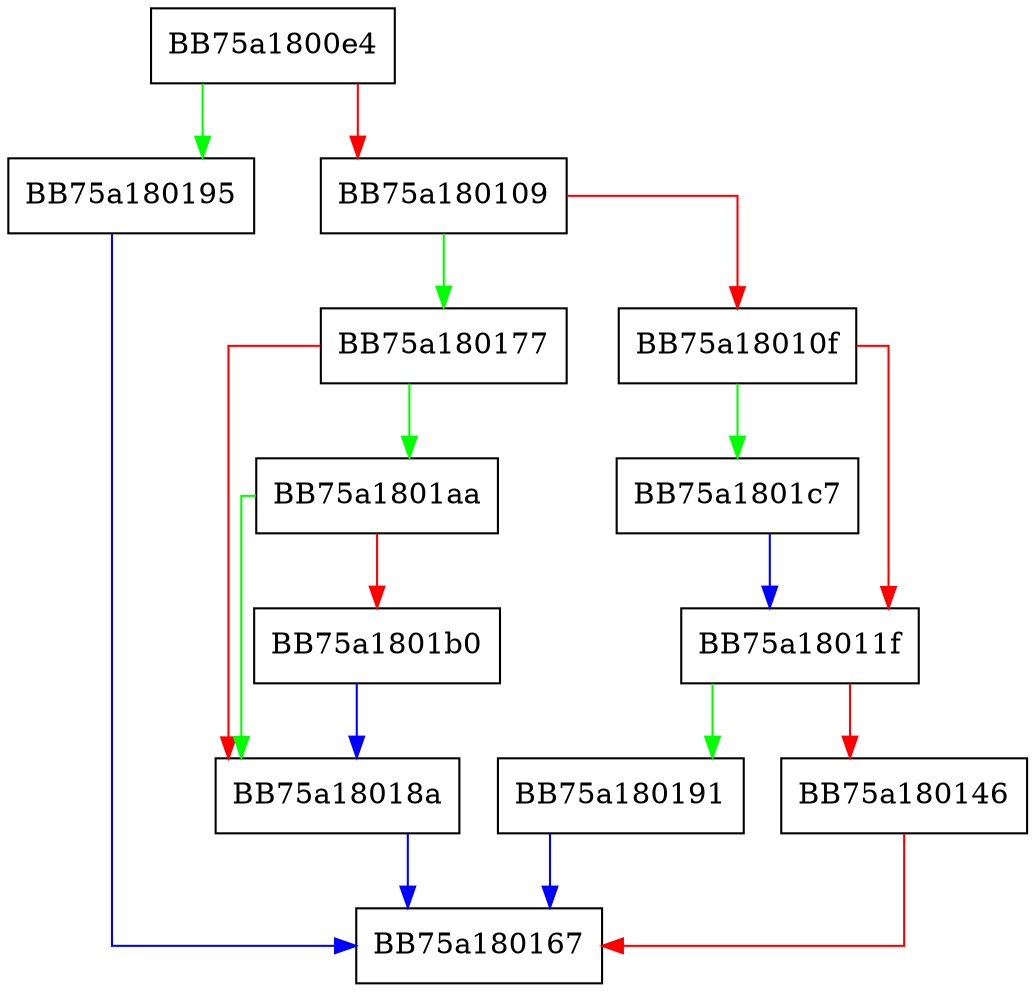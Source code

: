 digraph PrepareFromCache {
  node [shape="box"];
  graph [splines=ortho];
  BB75a1800e4 -> BB75a180195 [color="green"];
  BB75a1800e4 -> BB75a180109 [color="red"];
  BB75a180109 -> BB75a180177 [color="green"];
  BB75a180109 -> BB75a18010f [color="red"];
  BB75a18010f -> BB75a1801c7 [color="green"];
  BB75a18010f -> BB75a18011f [color="red"];
  BB75a18011f -> BB75a180191 [color="green"];
  BB75a18011f -> BB75a180146 [color="red"];
  BB75a180146 -> BB75a180167 [color="red"];
  BB75a180177 -> BB75a1801aa [color="green"];
  BB75a180177 -> BB75a18018a [color="red"];
  BB75a18018a -> BB75a180167 [color="blue"];
  BB75a180191 -> BB75a180167 [color="blue"];
  BB75a180195 -> BB75a180167 [color="blue"];
  BB75a1801aa -> BB75a18018a [color="green"];
  BB75a1801aa -> BB75a1801b0 [color="red"];
  BB75a1801b0 -> BB75a18018a [color="blue"];
  BB75a1801c7 -> BB75a18011f [color="blue"];
}
